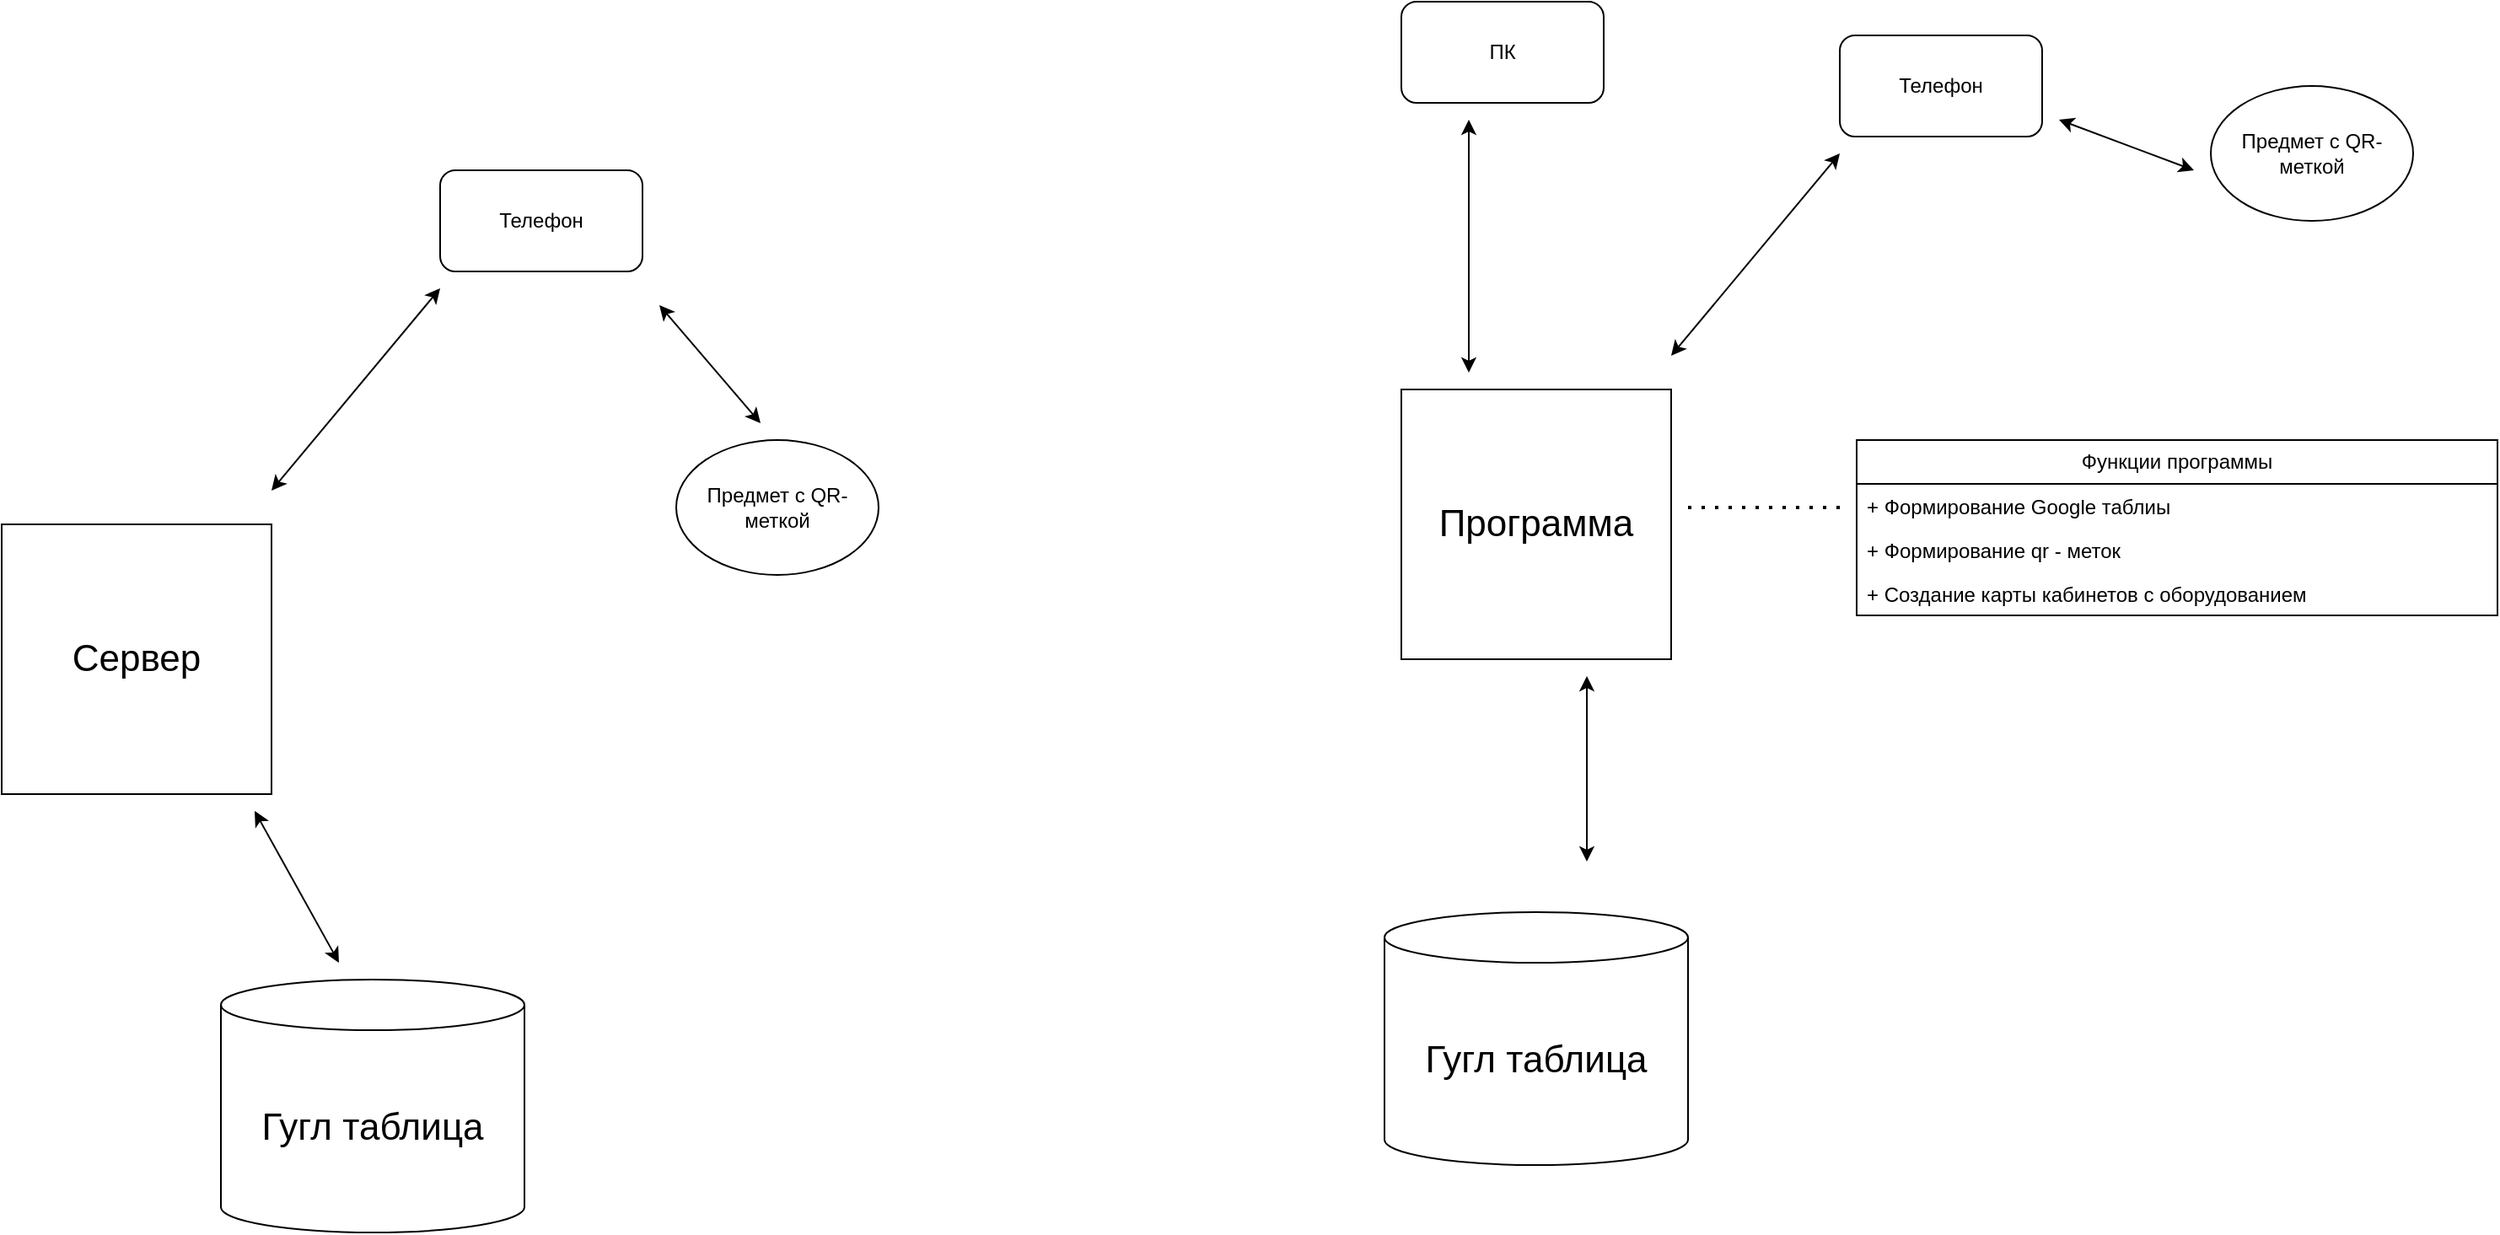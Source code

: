 <mxfile version="24.7.17">
  <diagram name="Страница — 1" id="DQT82KMGZRYoTUE2REOH">
    <mxGraphModel dx="1237" dy="844" grid="1" gridSize="10" guides="1" tooltips="1" connect="1" arrows="1" fold="1" page="1" pageScale="1" pageWidth="827" pageHeight="1169" math="0" shadow="0">
      <root>
        <mxCell id="0" />
        <mxCell id="1" parent="0" />
        <mxCell id="htdmICKyVst_gP9o9QMy-1" value="&lt;span style=&quot;font-size: 22px;&quot;&gt;Сервер&lt;/span&gt;" style="whiteSpace=wrap;html=1;aspect=fixed;" vertex="1" parent="1">
          <mxGeometry x="60" y="440" width="160" height="160" as="geometry" />
        </mxCell>
        <mxCell id="htdmICKyVst_gP9o9QMy-2" value="Предмет с QR-меткой" style="ellipse;whiteSpace=wrap;html=1;" vertex="1" parent="1">
          <mxGeometry x="460" y="390" width="120" height="80" as="geometry" />
        </mxCell>
        <mxCell id="htdmICKyVst_gP9o9QMy-3" value="Телефон" style="rounded=1;whiteSpace=wrap;html=1;" vertex="1" parent="1">
          <mxGeometry x="320" y="230" width="120" height="60" as="geometry" />
        </mxCell>
        <mxCell id="htdmICKyVst_gP9o9QMy-6" value="" style="endArrow=classic;startArrow=classic;html=1;rounded=0;" edge="1" parent="1">
          <mxGeometry width="50" height="50" relative="1" as="geometry">
            <mxPoint x="510" y="380" as="sourcePoint" />
            <mxPoint x="450" y="310" as="targetPoint" />
          </mxGeometry>
        </mxCell>
        <mxCell id="htdmICKyVst_gP9o9QMy-7" value="" style="endArrow=classic;startArrow=classic;html=1;rounded=0;" edge="1" parent="1">
          <mxGeometry width="50" height="50" relative="1" as="geometry">
            <mxPoint x="220" y="420" as="sourcePoint" />
            <mxPoint x="320" y="300" as="targetPoint" />
          </mxGeometry>
        </mxCell>
        <mxCell id="htdmICKyVst_gP9o9QMy-8" value="&lt;span style=&quot;font-size: 22px;&quot;&gt;Гугл таблица&lt;/span&gt;" style="shape=cylinder3;whiteSpace=wrap;html=1;boundedLbl=1;backgroundOutline=1;size=15;" vertex="1" parent="1">
          <mxGeometry x="190" y="710" width="180" height="150" as="geometry" />
        </mxCell>
        <mxCell id="htdmICKyVst_gP9o9QMy-9" value="" style="endArrow=classic;startArrow=classic;html=1;rounded=0;" edge="1" parent="1">
          <mxGeometry width="50" height="50" relative="1" as="geometry">
            <mxPoint x="260" y="700" as="sourcePoint" />
            <mxPoint x="210" y="610" as="targetPoint" />
          </mxGeometry>
        </mxCell>
        <mxCell id="htdmICKyVst_gP9o9QMy-10" value="&lt;span style=&quot;font-size: 22px;&quot;&gt;Программа&lt;/span&gt;" style="whiteSpace=wrap;html=1;aspect=fixed;" vertex="1" parent="1">
          <mxGeometry x="890" y="360" width="160" height="160" as="geometry" />
        </mxCell>
        <mxCell id="htdmICKyVst_gP9o9QMy-11" value="Предмет с QR-меткой" style="ellipse;whiteSpace=wrap;html=1;" vertex="1" parent="1">
          <mxGeometry x="1370" y="180" width="120" height="80" as="geometry" />
        </mxCell>
        <mxCell id="htdmICKyVst_gP9o9QMy-12" value="Телефон" style="rounded=1;whiteSpace=wrap;html=1;" vertex="1" parent="1">
          <mxGeometry x="1150" y="150" width="120" height="60" as="geometry" />
        </mxCell>
        <mxCell id="htdmICKyVst_gP9o9QMy-13" value="" style="endArrow=classic;startArrow=classic;html=1;rounded=0;" edge="1" parent="1">
          <mxGeometry width="50" height="50" relative="1" as="geometry">
            <mxPoint x="1360" y="230" as="sourcePoint" />
            <mxPoint x="1280" y="200" as="targetPoint" />
          </mxGeometry>
        </mxCell>
        <mxCell id="htdmICKyVst_gP9o9QMy-14" value="" style="endArrow=classic;startArrow=classic;html=1;rounded=0;" edge="1" parent="1">
          <mxGeometry width="50" height="50" relative="1" as="geometry">
            <mxPoint x="1050" y="340" as="sourcePoint" />
            <mxPoint x="1150" y="220" as="targetPoint" />
          </mxGeometry>
        </mxCell>
        <mxCell id="htdmICKyVst_gP9o9QMy-15" value="&lt;span style=&quot;font-size: 22px;&quot;&gt;Гугл таблица&lt;/span&gt;" style="shape=cylinder3;whiteSpace=wrap;html=1;boundedLbl=1;backgroundOutline=1;size=15;" vertex="1" parent="1">
          <mxGeometry x="880" y="670" width="180" height="150" as="geometry" />
        </mxCell>
        <mxCell id="htdmICKyVst_gP9o9QMy-16" value="" style="endArrow=classic;startArrow=classic;html=1;rounded=0;" edge="1" parent="1">
          <mxGeometry width="50" height="50" relative="1" as="geometry">
            <mxPoint x="1000" y="640" as="sourcePoint" />
            <mxPoint x="1000" y="530" as="targetPoint" />
          </mxGeometry>
        </mxCell>
        <mxCell id="htdmICKyVst_gP9o9QMy-17" value="ПК" style="rounded=1;whiteSpace=wrap;html=1;" vertex="1" parent="1">
          <mxGeometry x="890" y="130" width="120" height="60" as="geometry" />
        </mxCell>
        <mxCell id="htdmICKyVst_gP9o9QMy-18" value="" style="endArrow=classic;startArrow=classic;html=1;rounded=0;" edge="1" parent="1">
          <mxGeometry width="50" height="50" relative="1" as="geometry">
            <mxPoint x="930" y="350" as="sourcePoint" />
            <mxPoint x="930" y="200" as="targetPoint" />
          </mxGeometry>
        </mxCell>
        <mxCell id="htdmICKyVst_gP9o9QMy-19" value="" style="endArrow=none;dashed=1;html=1;dashPattern=1 3;strokeWidth=2;rounded=0;" edge="1" parent="1">
          <mxGeometry width="50" height="50" relative="1" as="geometry">
            <mxPoint x="1060" y="430" as="sourcePoint" />
            <mxPoint x="1150" y="430" as="targetPoint" />
          </mxGeometry>
        </mxCell>
        <mxCell id="htdmICKyVst_gP9o9QMy-22" value="Функции программы" style="swimlane;fontStyle=0;childLayout=stackLayout;horizontal=1;startSize=26;fillColor=none;horizontalStack=0;resizeParent=1;resizeParentMax=0;resizeLast=0;collapsible=1;marginBottom=0;whiteSpace=wrap;html=1;" vertex="1" parent="1">
          <mxGeometry x="1160" y="390" width="380" height="104" as="geometry" />
        </mxCell>
        <mxCell id="htdmICKyVst_gP9o9QMy-23" value="+ Формирование Google таблиы" style="text;strokeColor=none;fillColor=none;align=left;verticalAlign=top;spacingLeft=4;spacingRight=4;overflow=hidden;rotatable=0;points=[[0,0.5],[1,0.5]];portConstraint=eastwest;whiteSpace=wrap;html=1;" vertex="1" parent="htdmICKyVst_gP9o9QMy-22">
          <mxGeometry y="26" width="380" height="26" as="geometry" />
        </mxCell>
        <mxCell id="htdmICKyVst_gP9o9QMy-24" value="+ Формирование qr - меток&amp;nbsp;" style="text;strokeColor=none;fillColor=none;align=left;verticalAlign=top;spacingLeft=4;spacingRight=4;overflow=hidden;rotatable=0;points=[[0,0.5],[1,0.5]];portConstraint=eastwest;whiteSpace=wrap;html=1;" vertex="1" parent="htdmICKyVst_gP9o9QMy-22">
          <mxGeometry y="52" width="380" height="26" as="geometry" />
        </mxCell>
        <mxCell id="htdmICKyVst_gP9o9QMy-25" value="+ Создание карты кабинетов с оборудованием" style="text;strokeColor=none;fillColor=none;align=left;verticalAlign=top;spacingLeft=4;spacingRight=4;overflow=hidden;rotatable=0;points=[[0,0.5],[1,0.5]];portConstraint=eastwest;whiteSpace=wrap;html=1;" vertex="1" parent="htdmICKyVst_gP9o9QMy-22">
          <mxGeometry y="78" width="380" height="26" as="geometry" />
        </mxCell>
      </root>
    </mxGraphModel>
  </diagram>
</mxfile>
